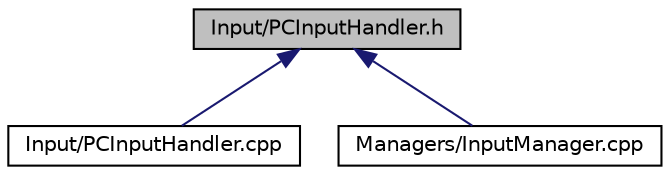 digraph "Input/PCInputHandler.h"
{
  edge [fontname="Helvetica",fontsize="10",labelfontname="Helvetica",labelfontsize="10"];
  node [fontname="Helvetica",fontsize="10",shape=record];
  Node1 [label="Input/PCInputHandler.h",height=0.2,width=0.4,color="black", fillcolor="grey75", style="filled", fontcolor="black"];
  Node1 -> Node2 [dir="back",color="midnightblue",fontsize="10",style="solid",fontname="Helvetica"];
  Node2 [label="Input/PCInputHandler.cpp",height=0.2,width=0.4,color="black", fillcolor="white", style="filled",URL="$PCInputHandler_8cpp.html"];
  Node1 -> Node3 [dir="back",color="midnightblue",fontsize="10",style="solid",fontname="Helvetica"];
  Node3 [label="Managers/InputManager.cpp",height=0.2,width=0.4,color="black", fillcolor="white", style="filled",URL="$InputManager_8cpp.html"];
}
